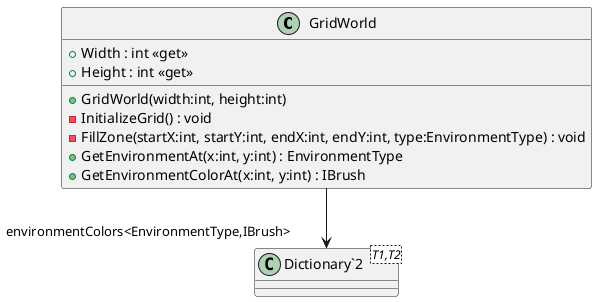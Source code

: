 @startuml
class GridWorld {
    + Width : int <<get>>
    + Height : int <<get>>
    + GridWorld(width:int, height:int)
    - InitializeGrid() : void
    - FillZone(startX:int, startY:int, endX:int, endY:int, type:EnvironmentType) : void
    + GetEnvironmentAt(x:int, y:int) : EnvironmentType
    + GetEnvironmentColorAt(x:int, y:int) : IBrush
}
class "Dictionary`2"<T1,T2> {
}
GridWorld --> "environmentColors<EnvironmentType,IBrush>" "Dictionary`2"
@enduml
